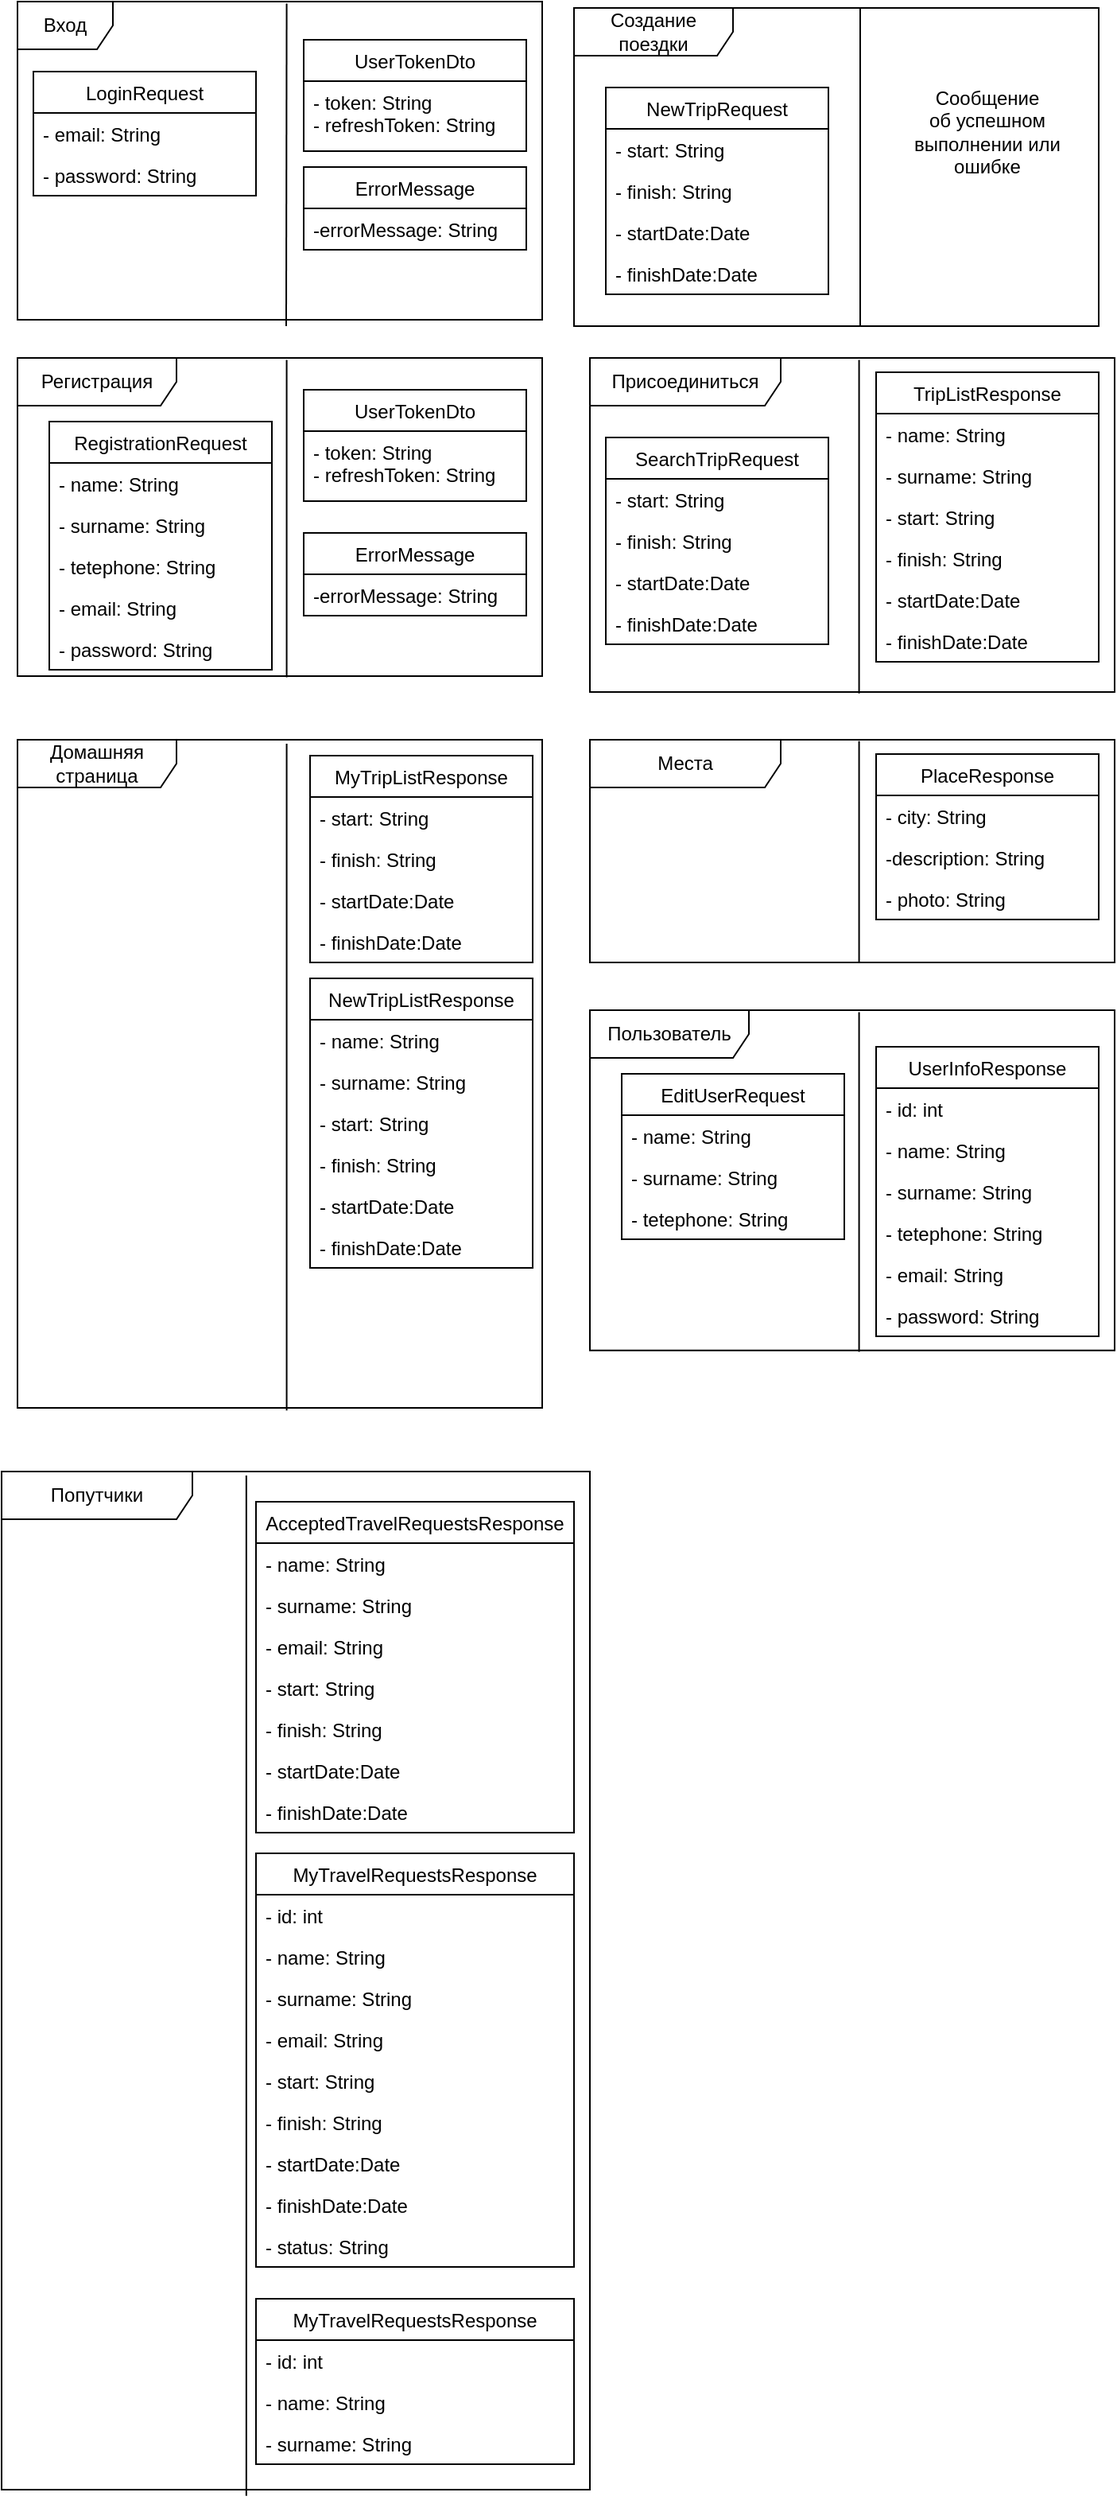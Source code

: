 <mxfile version="17.1.4" type="device"><diagram id="6_J4-B5-7CtFRITqSXn1" name="Page-1"><mxGraphModel dx="1753" dy="681" grid="1" gridSize="10" guides="1" tooltips="1" connect="1" arrows="1" fold="1" page="1" pageScale="1" pageWidth="827" pageHeight="1169" math="0" shadow="0"><root><mxCell id="0"/><mxCell id="1" parent="0"/><mxCell id="dPJnrkFF7aUdtKAdIH6B-30" value="Домашняя страница" style="shape=umlFrame;whiteSpace=wrap;html=1;width=100;height=30;" parent="1" vertex="1"><mxGeometry x="90" y="470" width="330" height="420" as="geometry"/></mxCell><mxCell id="dPJnrkFF7aUdtKAdIH6B-59" value="Присоединиться" style="shape=umlFrame;whiteSpace=wrap;html=1;width=120;height=30;" parent="1" vertex="1"><mxGeometry x="450" y="230" width="330" height="210" as="geometry"/></mxCell><mxCell id="dPJnrkFF7aUdtKAdIH6B-51" value="Создание поездки" style="shape=umlFrame;whiteSpace=wrap;html=1;width=100;height=30;" parent="1" vertex="1"><mxGeometry x="440" y="10" width="330" height="200" as="geometry"/></mxCell><mxCell id="dPJnrkFF7aUdtKAdIH6B-20" value="Регистрация" style="shape=umlFrame;whiteSpace=wrap;html=1;width=100;height=30;" parent="1" vertex="1"><mxGeometry x="90" y="230" width="330" height="200" as="geometry"/></mxCell><mxCell id="dPJnrkFF7aUdtKAdIH6B-11" value="Вход" style="shape=umlFrame;whiteSpace=wrap;html=1;" parent="1" vertex="1"><mxGeometry x="90" y="6" width="330" height="200" as="geometry"/></mxCell><mxCell id="dPJnrkFF7aUdtKAdIH6B-1" value="LoginRequest" style="swimlane;fontStyle=0;childLayout=stackLayout;horizontal=1;startSize=26;fillColor=none;horizontalStack=0;resizeParent=1;resizeParentMax=0;resizeLast=0;collapsible=1;marginBottom=0;" parent="1" vertex="1"><mxGeometry x="100" y="50" width="140" height="78" as="geometry"/></mxCell><mxCell id="dPJnrkFF7aUdtKAdIH6B-2" value="- email: String" style="text;strokeColor=none;fillColor=none;align=left;verticalAlign=top;spacingLeft=4;spacingRight=4;overflow=hidden;rotatable=0;points=[[0,0.5],[1,0.5]];portConstraint=eastwest;" parent="dPJnrkFF7aUdtKAdIH6B-1" vertex="1"><mxGeometry y="26" width="140" height="26" as="geometry"/></mxCell><mxCell id="dPJnrkFF7aUdtKAdIH6B-3" value="- password: String" style="text;strokeColor=none;fillColor=none;align=left;verticalAlign=top;spacingLeft=4;spacingRight=4;overflow=hidden;rotatable=0;points=[[0,0.5],[1,0.5]];portConstraint=eastwest;" parent="dPJnrkFF7aUdtKAdIH6B-1" vertex="1"><mxGeometry y="52" width="140" height="26" as="geometry"/></mxCell><mxCell id="dPJnrkFF7aUdtKAdIH6B-5" value="RegistrationRequest" style="swimlane;fontStyle=0;childLayout=stackLayout;horizontal=1;startSize=26;fillColor=none;horizontalStack=0;resizeParent=1;resizeParentMax=0;resizeLast=0;collapsible=1;marginBottom=0;" parent="1" vertex="1"><mxGeometry x="110" y="270" width="140" height="156" as="geometry"/></mxCell><mxCell id="dPJnrkFF7aUdtKAdIH6B-6" value="- name: String" style="text;strokeColor=none;fillColor=none;align=left;verticalAlign=top;spacingLeft=4;spacingRight=4;overflow=hidden;rotatable=0;points=[[0,0.5],[1,0.5]];portConstraint=eastwest;" parent="dPJnrkFF7aUdtKAdIH6B-5" vertex="1"><mxGeometry y="26" width="140" height="26" as="geometry"/></mxCell><mxCell id="dPJnrkFF7aUdtKAdIH6B-7" value="- surname: String" style="text;strokeColor=none;fillColor=none;align=left;verticalAlign=top;spacingLeft=4;spacingRight=4;overflow=hidden;rotatable=0;points=[[0,0.5],[1,0.5]];portConstraint=eastwest;" parent="dPJnrkFF7aUdtKAdIH6B-5" vertex="1"><mxGeometry y="52" width="140" height="26" as="geometry"/></mxCell><mxCell id="dPJnrkFF7aUdtKAdIH6B-8" value="- tetephone: String" style="text;strokeColor=none;fillColor=none;align=left;verticalAlign=top;spacingLeft=4;spacingRight=4;overflow=hidden;rotatable=0;points=[[0,0.5],[1,0.5]];portConstraint=eastwest;" parent="dPJnrkFF7aUdtKAdIH6B-5" vertex="1"><mxGeometry y="78" width="140" height="26" as="geometry"/></mxCell><mxCell id="dPJnrkFF7aUdtKAdIH6B-9" value="- email: String" style="text;strokeColor=none;fillColor=none;align=left;verticalAlign=top;spacingLeft=4;spacingRight=4;overflow=hidden;rotatable=0;points=[[0,0.5],[1,0.5]];portConstraint=eastwest;" parent="dPJnrkFF7aUdtKAdIH6B-5" vertex="1"><mxGeometry y="104" width="140" height="26" as="geometry"/></mxCell><mxCell id="dPJnrkFF7aUdtKAdIH6B-10" value="- password: String" style="text;strokeColor=none;fillColor=none;align=left;verticalAlign=top;spacingLeft=4;spacingRight=4;overflow=hidden;rotatable=0;points=[[0,0.5],[1,0.5]];portConstraint=eastwest;" parent="dPJnrkFF7aUdtKAdIH6B-5" vertex="1"><mxGeometry y="130" width="140" height="26" as="geometry"/></mxCell><mxCell id="dPJnrkFF7aUdtKAdIH6B-15" value="" style="endArrow=none;html=1;rounded=0;entryX=0.513;entryY=0.006;entryDx=0;entryDy=0;entryPerimeter=0;" parent="1" target="dPJnrkFF7aUdtKAdIH6B-11" edge="1"><mxGeometry width="50" height="50" relative="1" as="geometry"><mxPoint x="259" y="210" as="sourcePoint"/><mxPoint x="300" y="270" as="targetPoint"/></mxGeometry></mxCell><mxCell id="dPJnrkFF7aUdtKAdIH6B-21" value="" style="endArrow=none;html=1;rounded=0;entryX=0.513;entryY=0.006;entryDx=0;entryDy=0;entryPerimeter=0;exitX=0.513;exitY=1.004;exitDx=0;exitDy=0;exitPerimeter=0;" parent="1" source="dPJnrkFF7aUdtKAdIH6B-20" target="dPJnrkFF7aUdtKAdIH6B-20" edge="1"><mxGeometry width="50" height="50" relative="1" as="geometry"><mxPoint x="259" y="440" as="sourcePoint"/><mxPoint x="360" y="504" as="targetPoint"/></mxGeometry></mxCell><mxCell id="dPJnrkFF7aUdtKAdIH6B-24" value="MyTripListResponse" style="swimlane;fontStyle=0;childLayout=stackLayout;horizontal=1;startSize=26;fillColor=none;horizontalStack=0;resizeParent=1;resizeParentMax=0;resizeLast=0;collapsible=1;marginBottom=0;" parent="1" vertex="1"><mxGeometry x="274" y="480" width="140" height="130" as="geometry"/></mxCell><mxCell id="dPJnrkFF7aUdtKAdIH6B-25" value="- start: String" style="text;strokeColor=none;fillColor=none;align=left;verticalAlign=top;spacingLeft=4;spacingRight=4;overflow=hidden;rotatable=0;points=[[0,0.5],[1,0.5]];portConstraint=eastwest;" parent="dPJnrkFF7aUdtKAdIH6B-24" vertex="1"><mxGeometry y="26" width="140" height="26" as="geometry"/></mxCell><mxCell id="dPJnrkFF7aUdtKAdIH6B-26" value="- finish: String" style="text;strokeColor=none;fillColor=none;align=left;verticalAlign=top;spacingLeft=4;spacingRight=4;overflow=hidden;rotatable=0;points=[[0,0.5],[1,0.5]];portConstraint=eastwest;" parent="dPJnrkFF7aUdtKAdIH6B-24" vertex="1"><mxGeometry y="52" width="140" height="26" as="geometry"/></mxCell><mxCell id="dPJnrkFF7aUdtKAdIH6B-27" value="- startDate:Date" style="text;strokeColor=none;fillColor=none;align=left;verticalAlign=top;spacingLeft=4;spacingRight=4;overflow=hidden;rotatable=0;points=[[0,0.5],[1,0.5]];portConstraint=eastwest;" parent="dPJnrkFF7aUdtKAdIH6B-24" vertex="1"><mxGeometry y="78" width="140" height="26" as="geometry"/></mxCell><mxCell id="dPJnrkFF7aUdtKAdIH6B-28" value="- finishDate:Date" style="text;strokeColor=none;fillColor=none;align=left;verticalAlign=top;spacingLeft=4;spacingRight=4;overflow=hidden;rotatable=0;points=[[0,0.5],[1,0.5]];portConstraint=eastwest;" parent="dPJnrkFF7aUdtKAdIH6B-24" vertex="1"><mxGeometry y="104" width="140" height="26" as="geometry"/></mxCell><mxCell id="dPJnrkFF7aUdtKAdIH6B-31" value="" style="endArrow=none;html=1;rounded=0;entryX=0.513;entryY=0.006;entryDx=0;entryDy=0;entryPerimeter=0;exitX=0.513;exitY=1.004;exitDx=0;exitDy=0;exitPerimeter=0;" parent="1" source="dPJnrkFF7aUdtKAdIH6B-30" target="dPJnrkFF7aUdtKAdIH6B-30" edge="1"><mxGeometry width="50" height="50" relative="1" as="geometry"><mxPoint x="259" y="904" as="sourcePoint"/><mxPoint x="360" y="968" as="targetPoint"/></mxGeometry></mxCell><mxCell id="dPJnrkFF7aUdtKAdIH6B-33" value="NewTripRequest" style="swimlane;fontStyle=0;childLayout=stackLayout;horizontal=1;startSize=26;fillColor=none;horizontalStack=0;resizeParent=1;resizeParentMax=0;resizeLast=0;collapsible=1;marginBottom=0;" parent="1" vertex="1"><mxGeometry x="460" y="60" width="140" height="130" as="geometry"/></mxCell><mxCell id="dPJnrkFF7aUdtKAdIH6B-34" value="- start: String" style="text;strokeColor=none;fillColor=none;align=left;verticalAlign=top;spacingLeft=4;spacingRight=4;overflow=hidden;rotatable=0;points=[[0,0.5],[1,0.5]];portConstraint=eastwest;" parent="dPJnrkFF7aUdtKAdIH6B-33" vertex="1"><mxGeometry y="26" width="140" height="26" as="geometry"/></mxCell><mxCell id="dPJnrkFF7aUdtKAdIH6B-35" value="- finish: String" style="text;strokeColor=none;fillColor=none;align=left;verticalAlign=top;spacingLeft=4;spacingRight=4;overflow=hidden;rotatable=0;points=[[0,0.5],[1,0.5]];portConstraint=eastwest;" parent="dPJnrkFF7aUdtKAdIH6B-33" vertex="1"><mxGeometry y="52" width="140" height="26" as="geometry"/></mxCell><mxCell id="dPJnrkFF7aUdtKAdIH6B-36" value="- startDate:Date" style="text;strokeColor=none;fillColor=none;align=left;verticalAlign=top;spacingLeft=4;spacingRight=4;overflow=hidden;rotatable=0;points=[[0,0.5],[1,0.5]];portConstraint=eastwest;" parent="dPJnrkFF7aUdtKAdIH6B-33" vertex="1"><mxGeometry y="78" width="140" height="26" as="geometry"/></mxCell><mxCell id="dPJnrkFF7aUdtKAdIH6B-37" value="- finishDate:Date" style="text;strokeColor=none;fillColor=none;align=left;verticalAlign=top;spacingLeft=4;spacingRight=4;overflow=hidden;rotatable=0;points=[[0,0.5],[1,0.5]];portConstraint=eastwest;" parent="dPJnrkFF7aUdtKAdIH6B-33" vertex="1"><mxGeometry y="104" width="140" height="26" as="geometry"/></mxCell><mxCell id="dPJnrkFF7aUdtKAdIH6B-38" value="NewTripListResponse" style="swimlane;fontStyle=0;childLayout=stackLayout;horizontal=1;startSize=26;fillColor=none;horizontalStack=0;resizeParent=1;resizeParentMax=0;resizeLast=0;collapsible=1;marginBottom=0;" parent="1" vertex="1"><mxGeometry x="274" y="620" width="140" height="182" as="geometry"/></mxCell><mxCell id="dPJnrkFF7aUdtKAdIH6B-43" value="- name: String" style="text;strokeColor=none;fillColor=none;align=left;verticalAlign=top;spacingLeft=4;spacingRight=4;overflow=hidden;rotatable=0;points=[[0,0.5],[1,0.5]];portConstraint=eastwest;" parent="dPJnrkFF7aUdtKAdIH6B-38" vertex="1"><mxGeometry y="26" width="140" height="26" as="geometry"/></mxCell><mxCell id="dPJnrkFF7aUdtKAdIH6B-44" value="- surname: String" style="text;strokeColor=none;fillColor=none;align=left;verticalAlign=top;spacingLeft=4;spacingRight=4;overflow=hidden;rotatable=0;points=[[0,0.5],[1,0.5]];portConstraint=eastwest;" parent="dPJnrkFF7aUdtKAdIH6B-38" vertex="1"><mxGeometry y="52" width="140" height="26" as="geometry"/></mxCell><mxCell id="dPJnrkFF7aUdtKAdIH6B-39" value="- start: String" style="text;strokeColor=none;fillColor=none;align=left;verticalAlign=top;spacingLeft=4;spacingRight=4;overflow=hidden;rotatable=0;points=[[0,0.5],[1,0.5]];portConstraint=eastwest;" parent="dPJnrkFF7aUdtKAdIH6B-38" vertex="1"><mxGeometry y="78" width="140" height="26" as="geometry"/></mxCell><mxCell id="dPJnrkFF7aUdtKAdIH6B-40" value="- finish: String" style="text;strokeColor=none;fillColor=none;align=left;verticalAlign=top;spacingLeft=4;spacingRight=4;overflow=hidden;rotatable=0;points=[[0,0.5],[1,0.5]];portConstraint=eastwest;" parent="dPJnrkFF7aUdtKAdIH6B-38" vertex="1"><mxGeometry y="104" width="140" height="26" as="geometry"/></mxCell><mxCell id="dPJnrkFF7aUdtKAdIH6B-41" value="- startDate:Date" style="text;strokeColor=none;fillColor=none;align=left;verticalAlign=top;spacingLeft=4;spacingRight=4;overflow=hidden;rotatable=0;points=[[0,0.5],[1,0.5]];portConstraint=eastwest;" parent="dPJnrkFF7aUdtKAdIH6B-38" vertex="1"><mxGeometry y="130" width="140" height="26" as="geometry"/></mxCell><mxCell id="dPJnrkFF7aUdtKAdIH6B-42" value="- finishDate:Date" style="text;strokeColor=none;fillColor=none;align=left;verticalAlign=top;spacingLeft=4;spacingRight=4;overflow=hidden;rotatable=0;points=[[0,0.5],[1,0.5]];portConstraint=eastwest;" parent="dPJnrkFF7aUdtKAdIH6B-38" vertex="1"><mxGeometry y="156" width="140" height="26" as="geometry"/></mxCell><mxCell id="dPJnrkFF7aUdtKAdIH6B-52" value="" style="endArrow=none;html=1;rounded=0;entryX=0.513;entryY=0.006;entryDx=0;entryDy=0;entryPerimeter=0;exitX=0.513;exitY=1.004;exitDx=0;exitDy=0;exitPerimeter=0;" parent="1" edge="1"><mxGeometry width="50" height="50" relative="1" as="geometry"><mxPoint x="620" y="210.0" as="sourcePoint"/><mxPoint x="620" y="10.4" as="targetPoint"/></mxGeometry></mxCell><mxCell id="dPJnrkFF7aUdtKAdIH6B-53" value="Сообщение&lt;br&gt;об успешном выполнении или ошибке" style="text;html=1;strokeColor=none;fillColor=none;align=center;verticalAlign=middle;whiteSpace=wrap;rounded=0;" parent="1" vertex="1"><mxGeometry x="640" y="48" width="120" height="80" as="geometry"/></mxCell><mxCell id="dPJnrkFF7aUdtKAdIH6B-54" value="SearchTripRequest" style="swimlane;fontStyle=0;childLayout=stackLayout;horizontal=1;startSize=26;fillColor=none;horizontalStack=0;resizeParent=1;resizeParentMax=0;resizeLast=0;collapsible=1;marginBottom=0;" parent="1" vertex="1"><mxGeometry x="460" y="280" width="140" height="130" as="geometry"/></mxCell><mxCell id="dPJnrkFF7aUdtKAdIH6B-55" value="- start: String" style="text;strokeColor=none;fillColor=none;align=left;verticalAlign=top;spacingLeft=4;spacingRight=4;overflow=hidden;rotatable=0;points=[[0,0.5],[1,0.5]];portConstraint=eastwest;" parent="dPJnrkFF7aUdtKAdIH6B-54" vertex="1"><mxGeometry y="26" width="140" height="26" as="geometry"/></mxCell><mxCell id="dPJnrkFF7aUdtKAdIH6B-56" value="- finish: String" style="text;strokeColor=none;fillColor=none;align=left;verticalAlign=top;spacingLeft=4;spacingRight=4;overflow=hidden;rotatable=0;points=[[0,0.5],[1,0.5]];portConstraint=eastwest;" parent="dPJnrkFF7aUdtKAdIH6B-54" vertex="1"><mxGeometry y="52" width="140" height="26" as="geometry"/></mxCell><mxCell id="dPJnrkFF7aUdtKAdIH6B-57" value="- startDate:Date" style="text;strokeColor=none;fillColor=none;align=left;verticalAlign=top;spacingLeft=4;spacingRight=4;overflow=hidden;rotatable=0;points=[[0,0.5],[1,0.5]];portConstraint=eastwest;" parent="dPJnrkFF7aUdtKAdIH6B-54" vertex="1"><mxGeometry y="78" width="140" height="26" as="geometry"/></mxCell><mxCell id="dPJnrkFF7aUdtKAdIH6B-58" value="- finishDate:Date" style="text;strokeColor=none;fillColor=none;align=left;verticalAlign=top;spacingLeft=4;spacingRight=4;overflow=hidden;rotatable=0;points=[[0,0.5],[1,0.5]];portConstraint=eastwest;" parent="dPJnrkFF7aUdtKAdIH6B-54" vertex="1"><mxGeometry y="104" width="140" height="26" as="geometry"/></mxCell><mxCell id="dPJnrkFF7aUdtKAdIH6B-60" value="" style="endArrow=none;html=1;rounded=0;entryX=0.513;entryY=0.006;entryDx=0;entryDy=0;entryPerimeter=0;exitX=0.513;exitY=1.004;exitDx=0;exitDy=0;exitPerimeter=0;" parent="1" source="dPJnrkFF7aUdtKAdIH6B-59" target="dPJnrkFF7aUdtKAdIH6B-59" edge="1"><mxGeometry width="50" height="50" relative="1" as="geometry"><mxPoint x="609" y="674" as="sourcePoint"/><mxPoint x="710" y="738" as="targetPoint"/></mxGeometry></mxCell><mxCell id="dPJnrkFF7aUdtKAdIH6B-61" value="TripListResponse" style="swimlane;fontStyle=0;childLayout=stackLayout;horizontal=1;startSize=26;fillColor=none;horizontalStack=0;resizeParent=1;resizeParentMax=0;resizeLast=0;collapsible=1;marginBottom=0;" parent="1" vertex="1"><mxGeometry x="630" y="239" width="140" height="182" as="geometry"/></mxCell><mxCell id="dPJnrkFF7aUdtKAdIH6B-62" value="- name: String" style="text;strokeColor=none;fillColor=none;align=left;verticalAlign=top;spacingLeft=4;spacingRight=4;overflow=hidden;rotatable=0;points=[[0,0.5],[1,0.5]];portConstraint=eastwest;" parent="dPJnrkFF7aUdtKAdIH6B-61" vertex="1"><mxGeometry y="26" width="140" height="26" as="geometry"/></mxCell><mxCell id="dPJnrkFF7aUdtKAdIH6B-63" value="- surname: String" style="text;strokeColor=none;fillColor=none;align=left;verticalAlign=top;spacingLeft=4;spacingRight=4;overflow=hidden;rotatable=0;points=[[0,0.5],[1,0.5]];portConstraint=eastwest;" parent="dPJnrkFF7aUdtKAdIH6B-61" vertex="1"><mxGeometry y="52" width="140" height="26" as="geometry"/></mxCell><mxCell id="dPJnrkFF7aUdtKAdIH6B-64" value="- start: String" style="text;strokeColor=none;fillColor=none;align=left;verticalAlign=top;spacingLeft=4;spacingRight=4;overflow=hidden;rotatable=0;points=[[0,0.5],[1,0.5]];portConstraint=eastwest;" parent="dPJnrkFF7aUdtKAdIH6B-61" vertex="1"><mxGeometry y="78" width="140" height="26" as="geometry"/></mxCell><mxCell id="dPJnrkFF7aUdtKAdIH6B-65" value="- finish: String" style="text;strokeColor=none;fillColor=none;align=left;verticalAlign=top;spacingLeft=4;spacingRight=4;overflow=hidden;rotatable=0;points=[[0,0.5],[1,0.5]];portConstraint=eastwest;" parent="dPJnrkFF7aUdtKAdIH6B-61" vertex="1"><mxGeometry y="104" width="140" height="26" as="geometry"/></mxCell><mxCell id="dPJnrkFF7aUdtKAdIH6B-66" value="- startDate:Date" style="text;strokeColor=none;fillColor=none;align=left;verticalAlign=top;spacingLeft=4;spacingRight=4;overflow=hidden;rotatable=0;points=[[0,0.5],[1,0.5]];portConstraint=eastwest;" parent="dPJnrkFF7aUdtKAdIH6B-61" vertex="1"><mxGeometry y="130" width="140" height="26" as="geometry"/></mxCell><mxCell id="dPJnrkFF7aUdtKAdIH6B-67" value="- finishDate:Date" style="text;strokeColor=none;fillColor=none;align=left;verticalAlign=top;spacingLeft=4;spacingRight=4;overflow=hidden;rotatable=0;points=[[0,0.5],[1,0.5]];portConstraint=eastwest;" parent="dPJnrkFF7aUdtKAdIH6B-61" vertex="1"><mxGeometry y="156" width="140" height="26" as="geometry"/></mxCell><mxCell id="slfZcc6j-8D3YFRen-As-1" value="UserTokenDto" style="swimlane;fontStyle=0;childLayout=stackLayout;horizontal=1;startSize=26;fillColor=none;horizontalStack=0;resizeParent=1;resizeParentMax=0;resizeLast=0;collapsible=1;marginBottom=0;" parent="1" vertex="1"><mxGeometry x="270" y="30" width="140" height="70" as="geometry"/></mxCell><mxCell id="slfZcc6j-8D3YFRen-As-2" value="- token: String&#10;- refreshToken: String" style="text;strokeColor=none;fillColor=none;align=left;verticalAlign=top;spacingLeft=4;spacingRight=4;overflow=hidden;rotatable=0;points=[[0,0.5],[1,0.5]];portConstraint=eastwest;" parent="slfZcc6j-8D3YFRen-As-1" vertex="1"><mxGeometry y="26" width="140" height="44" as="geometry"/></mxCell><mxCell id="slfZcc6j-8D3YFRen-As-4" value="ErrorMessage" style="swimlane;fontStyle=0;childLayout=stackLayout;horizontal=1;startSize=26;fillColor=none;horizontalStack=0;resizeParent=1;resizeParentMax=0;resizeLast=0;collapsible=1;marginBottom=0;" parent="1" vertex="1"><mxGeometry x="270" y="110" width="140" height="52" as="geometry"/></mxCell><mxCell id="slfZcc6j-8D3YFRen-As-5" value="-errorMessage: String" style="text;strokeColor=none;fillColor=none;align=left;verticalAlign=top;spacingLeft=4;spacingRight=4;overflow=hidden;rotatable=0;points=[[0,0.5],[1,0.5]];portConstraint=eastwest;" parent="slfZcc6j-8D3YFRen-As-4" vertex="1"><mxGeometry y="26" width="140" height="26" as="geometry"/></mxCell><mxCell id="slfZcc6j-8D3YFRen-As-8" value="ErrorMessage" style="swimlane;fontStyle=0;childLayout=stackLayout;horizontal=1;startSize=26;fillColor=none;horizontalStack=0;resizeParent=1;resizeParentMax=0;resizeLast=0;collapsible=1;marginBottom=0;" parent="1" vertex="1"><mxGeometry x="270" y="340" width="140" height="52" as="geometry"/></mxCell><mxCell id="slfZcc6j-8D3YFRen-As-9" value="-errorMessage: String" style="text;strokeColor=none;fillColor=none;align=left;verticalAlign=top;spacingLeft=4;spacingRight=4;overflow=hidden;rotatable=0;points=[[0,0.5],[1,0.5]];portConstraint=eastwest;" parent="slfZcc6j-8D3YFRen-As-8" vertex="1"><mxGeometry y="26" width="140" height="26" as="geometry"/></mxCell><mxCell id="G39CTeCLB9kwm04c5qG8-1" value="UserTokenDto" style="swimlane;fontStyle=0;childLayout=stackLayout;horizontal=1;startSize=26;fillColor=none;horizontalStack=0;resizeParent=1;resizeParentMax=0;resizeLast=0;collapsible=1;marginBottom=0;" vertex="1" parent="1"><mxGeometry x="270" y="250" width="140" height="70" as="geometry"/></mxCell><mxCell id="G39CTeCLB9kwm04c5qG8-2" value="- token: String&#10;- refreshToken: String" style="text;strokeColor=none;fillColor=none;align=left;verticalAlign=top;spacingLeft=4;spacingRight=4;overflow=hidden;rotatable=0;points=[[0,0.5],[1,0.5]];portConstraint=eastwest;" vertex="1" parent="G39CTeCLB9kwm04c5qG8-1"><mxGeometry y="26" width="140" height="44" as="geometry"/></mxCell><mxCell id="G39CTeCLB9kwm04c5qG8-3" value="Места" style="shape=umlFrame;whiteSpace=wrap;html=1;width=120;height=30;" vertex="1" parent="1"><mxGeometry x="450" y="470" width="330" height="140" as="geometry"/></mxCell><mxCell id="G39CTeCLB9kwm04c5qG8-9" value="" style="endArrow=none;html=1;rounded=0;entryX=0.513;entryY=0.006;entryDx=0;entryDy=0;entryPerimeter=0;exitX=0.513;exitY=1.004;exitDx=0;exitDy=0;exitPerimeter=0;" edge="1" source="G39CTeCLB9kwm04c5qG8-3" target="G39CTeCLB9kwm04c5qG8-3" parent="1"><mxGeometry width="50" height="50" relative="1" as="geometry"><mxPoint x="609" y="914" as="sourcePoint"/><mxPoint x="710" y="978" as="targetPoint"/></mxGeometry></mxCell><mxCell id="G39CTeCLB9kwm04c5qG8-10" value="PlaceResponse" style="swimlane;fontStyle=0;childLayout=stackLayout;horizontal=1;startSize=26;fillColor=none;horizontalStack=0;resizeParent=1;resizeParentMax=0;resizeLast=0;collapsible=1;marginBottom=0;" vertex="1" parent="1"><mxGeometry x="630" y="479" width="140" height="104" as="geometry"/></mxCell><mxCell id="G39CTeCLB9kwm04c5qG8-11" value="- city: String" style="text;strokeColor=none;fillColor=none;align=left;verticalAlign=top;spacingLeft=4;spacingRight=4;overflow=hidden;rotatable=0;points=[[0,0.5],[1,0.5]];portConstraint=eastwest;" vertex="1" parent="G39CTeCLB9kwm04c5qG8-10"><mxGeometry y="26" width="140" height="26" as="geometry"/></mxCell><mxCell id="G39CTeCLB9kwm04c5qG8-12" value="-description: String" style="text;strokeColor=none;fillColor=none;align=left;verticalAlign=top;spacingLeft=4;spacingRight=4;overflow=hidden;rotatable=0;points=[[0,0.5],[1,0.5]];portConstraint=eastwest;" vertex="1" parent="G39CTeCLB9kwm04c5qG8-10"><mxGeometry y="52" width="140" height="26" as="geometry"/></mxCell><mxCell id="G39CTeCLB9kwm04c5qG8-13" value="- photo: String" style="text;strokeColor=none;fillColor=none;align=left;verticalAlign=top;spacingLeft=4;spacingRight=4;overflow=hidden;rotatable=0;points=[[0,0.5],[1,0.5]];portConstraint=eastwest;" vertex="1" parent="G39CTeCLB9kwm04c5qG8-10"><mxGeometry y="78" width="140" height="26" as="geometry"/></mxCell><mxCell id="G39CTeCLB9kwm04c5qG8-17" value="Попутчики" style="shape=umlFrame;whiteSpace=wrap;html=1;width=120;height=30;" vertex="1" parent="1"><mxGeometry x="80" y="930" width="370" height="640" as="geometry"/></mxCell><mxCell id="G39CTeCLB9kwm04c5qG8-23" value="" style="endArrow=none;html=1;rounded=0;entryX=0.416;entryY=0.004;entryDx=0;entryDy=0;entryPerimeter=0;exitX=0.416;exitY=1.006;exitDx=0;exitDy=0;exitPerimeter=0;" edge="1" parent="1" source="G39CTeCLB9kwm04c5qG8-17" target="G39CTeCLB9kwm04c5qG8-17"><mxGeometry width="50" height="50" relative="1" as="geometry"><mxPoint x="239" y="1384" as="sourcePoint"/><mxPoint x="340" y="1448" as="targetPoint"/><Array as="points"/></mxGeometry></mxCell><mxCell id="G39CTeCLB9kwm04c5qG8-24" value="AcceptedTravelRequestsResponse" style="swimlane;fontStyle=0;childLayout=stackLayout;horizontal=1;startSize=26;fillColor=none;horizontalStack=0;resizeParent=1;resizeParentMax=0;resizeLast=0;collapsible=1;marginBottom=0;" vertex="1" parent="1"><mxGeometry x="240" y="949" width="200" height="208" as="geometry"/></mxCell><mxCell id="G39CTeCLB9kwm04c5qG8-25" value="- name: String" style="text;strokeColor=none;fillColor=none;align=left;verticalAlign=top;spacingLeft=4;spacingRight=4;overflow=hidden;rotatable=0;points=[[0,0.5],[1,0.5]];portConstraint=eastwest;" vertex="1" parent="G39CTeCLB9kwm04c5qG8-24"><mxGeometry y="26" width="200" height="26" as="geometry"/></mxCell><mxCell id="G39CTeCLB9kwm04c5qG8-26" value="- surname: String" style="text;strokeColor=none;fillColor=none;align=left;verticalAlign=top;spacingLeft=4;spacingRight=4;overflow=hidden;rotatable=0;points=[[0,0.5],[1,0.5]];portConstraint=eastwest;" vertex="1" parent="G39CTeCLB9kwm04c5qG8-24"><mxGeometry y="52" width="200" height="26" as="geometry"/></mxCell><mxCell id="G39CTeCLB9kwm04c5qG8-32" value="- email: String" style="text;strokeColor=none;fillColor=none;align=left;verticalAlign=top;spacingLeft=4;spacingRight=4;overflow=hidden;rotatable=0;points=[[0,0.5],[1,0.5]];portConstraint=eastwest;" vertex="1" parent="G39CTeCLB9kwm04c5qG8-24"><mxGeometry y="78" width="200" height="26" as="geometry"/></mxCell><mxCell id="G39CTeCLB9kwm04c5qG8-27" value="- start: String" style="text;strokeColor=none;fillColor=none;align=left;verticalAlign=top;spacingLeft=4;spacingRight=4;overflow=hidden;rotatable=0;points=[[0,0.5],[1,0.5]];portConstraint=eastwest;" vertex="1" parent="G39CTeCLB9kwm04c5qG8-24"><mxGeometry y="104" width="200" height="26" as="geometry"/></mxCell><mxCell id="G39CTeCLB9kwm04c5qG8-28" value="- finish: String" style="text;strokeColor=none;fillColor=none;align=left;verticalAlign=top;spacingLeft=4;spacingRight=4;overflow=hidden;rotatable=0;points=[[0,0.5],[1,0.5]];portConstraint=eastwest;" vertex="1" parent="G39CTeCLB9kwm04c5qG8-24"><mxGeometry y="130" width="200" height="26" as="geometry"/></mxCell><mxCell id="G39CTeCLB9kwm04c5qG8-29" value="- startDate:Date" style="text;strokeColor=none;fillColor=none;align=left;verticalAlign=top;spacingLeft=4;spacingRight=4;overflow=hidden;rotatable=0;points=[[0,0.5],[1,0.5]];portConstraint=eastwest;" vertex="1" parent="G39CTeCLB9kwm04c5qG8-24"><mxGeometry y="156" width="200" height="26" as="geometry"/></mxCell><mxCell id="G39CTeCLB9kwm04c5qG8-30" value="- finishDate:Date" style="text;strokeColor=none;fillColor=none;align=left;verticalAlign=top;spacingLeft=4;spacingRight=4;overflow=hidden;rotatable=0;points=[[0,0.5],[1,0.5]];portConstraint=eastwest;" vertex="1" parent="G39CTeCLB9kwm04c5qG8-24"><mxGeometry y="182" width="200" height="26" as="geometry"/></mxCell><mxCell id="G39CTeCLB9kwm04c5qG8-33" value="MyTravelRequestsResponse" style="swimlane;fontStyle=0;childLayout=stackLayout;horizontal=1;startSize=26;fillColor=none;horizontalStack=0;resizeParent=1;resizeParentMax=0;resizeLast=0;collapsible=1;marginBottom=0;" vertex="1" parent="1"><mxGeometry x="240" y="1170" width="200" height="260" as="geometry"/></mxCell><mxCell id="G39CTeCLB9kwm04c5qG8-34" value="- id: int" style="text;strokeColor=none;fillColor=none;align=left;verticalAlign=top;spacingLeft=4;spacingRight=4;overflow=hidden;rotatable=0;points=[[0,0.5],[1,0.5]];portConstraint=eastwest;" vertex="1" parent="G39CTeCLB9kwm04c5qG8-33"><mxGeometry y="26" width="200" height="26" as="geometry"/></mxCell><mxCell id="G39CTeCLB9kwm04c5qG8-41" value="- name: String" style="text;strokeColor=none;fillColor=none;align=left;verticalAlign=top;spacingLeft=4;spacingRight=4;overflow=hidden;rotatable=0;points=[[0,0.5],[1,0.5]];portConstraint=eastwest;" vertex="1" parent="G39CTeCLB9kwm04c5qG8-33"><mxGeometry y="52" width="200" height="26" as="geometry"/></mxCell><mxCell id="G39CTeCLB9kwm04c5qG8-35" value="- surname: String" style="text;strokeColor=none;fillColor=none;align=left;verticalAlign=top;spacingLeft=4;spacingRight=4;overflow=hidden;rotatable=0;points=[[0,0.5],[1,0.5]];portConstraint=eastwest;" vertex="1" parent="G39CTeCLB9kwm04c5qG8-33"><mxGeometry y="78" width="200" height="26" as="geometry"/></mxCell><mxCell id="G39CTeCLB9kwm04c5qG8-36" value="- email: String" style="text;strokeColor=none;fillColor=none;align=left;verticalAlign=top;spacingLeft=4;spacingRight=4;overflow=hidden;rotatable=0;points=[[0,0.5],[1,0.5]];portConstraint=eastwest;" vertex="1" parent="G39CTeCLB9kwm04c5qG8-33"><mxGeometry y="104" width="200" height="26" as="geometry"/></mxCell><mxCell id="G39CTeCLB9kwm04c5qG8-37" value="- start: String" style="text;strokeColor=none;fillColor=none;align=left;verticalAlign=top;spacingLeft=4;spacingRight=4;overflow=hidden;rotatable=0;points=[[0,0.5],[1,0.5]];portConstraint=eastwest;" vertex="1" parent="G39CTeCLB9kwm04c5qG8-33"><mxGeometry y="130" width="200" height="26" as="geometry"/></mxCell><mxCell id="G39CTeCLB9kwm04c5qG8-38" value="- finish: String" style="text;strokeColor=none;fillColor=none;align=left;verticalAlign=top;spacingLeft=4;spacingRight=4;overflow=hidden;rotatable=0;points=[[0,0.5],[1,0.5]];portConstraint=eastwest;" vertex="1" parent="G39CTeCLB9kwm04c5qG8-33"><mxGeometry y="156" width="200" height="26" as="geometry"/></mxCell><mxCell id="G39CTeCLB9kwm04c5qG8-39" value="- startDate:Date" style="text;strokeColor=none;fillColor=none;align=left;verticalAlign=top;spacingLeft=4;spacingRight=4;overflow=hidden;rotatable=0;points=[[0,0.5],[1,0.5]];portConstraint=eastwest;" vertex="1" parent="G39CTeCLB9kwm04c5qG8-33"><mxGeometry y="182" width="200" height="26" as="geometry"/></mxCell><mxCell id="G39CTeCLB9kwm04c5qG8-40" value="- finishDate:Date" style="text;strokeColor=none;fillColor=none;align=left;verticalAlign=top;spacingLeft=4;spacingRight=4;overflow=hidden;rotatable=0;points=[[0,0.5],[1,0.5]];portConstraint=eastwest;" vertex="1" parent="G39CTeCLB9kwm04c5qG8-33"><mxGeometry y="208" width="200" height="26" as="geometry"/></mxCell><mxCell id="G39CTeCLB9kwm04c5qG8-42" value="- status: String" style="text;strokeColor=none;fillColor=none;align=left;verticalAlign=top;spacingLeft=4;spacingRight=4;overflow=hidden;rotatable=0;points=[[0,0.5],[1,0.5]];portConstraint=eastwest;" vertex="1" parent="G39CTeCLB9kwm04c5qG8-33"><mxGeometry y="234" width="200" height="26" as="geometry"/></mxCell><mxCell id="G39CTeCLB9kwm04c5qG8-43" value="MyTravelRequestsResponse" style="swimlane;fontStyle=0;childLayout=stackLayout;horizontal=1;startSize=26;fillColor=none;horizontalStack=0;resizeParent=1;resizeParentMax=0;resizeLast=0;collapsible=1;marginBottom=0;" vertex="1" parent="1"><mxGeometry x="240" y="1450" width="200" height="104" as="geometry"/></mxCell><mxCell id="G39CTeCLB9kwm04c5qG8-44" value="- id: int" style="text;strokeColor=none;fillColor=none;align=left;verticalAlign=top;spacingLeft=4;spacingRight=4;overflow=hidden;rotatable=0;points=[[0,0.5],[1,0.5]];portConstraint=eastwest;" vertex="1" parent="G39CTeCLB9kwm04c5qG8-43"><mxGeometry y="26" width="200" height="26" as="geometry"/></mxCell><mxCell id="G39CTeCLB9kwm04c5qG8-45" value="- name: String" style="text;strokeColor=none;fillColor=none;align=left;verticalAlign=top;spacingLeft=4;spacingRight=4;overflow=hidden;rotatable=0;points=[[0,0.5],[1,0.5]];portConstraint=eastwest;" vertex="1" parent="G39CTeCLB9kwm04c5qG8-43"><mxGeometry y="52" width="200" height="26" as="geometry"/></mxCell><mxCell id="G39CTeCLB9kwm04c5qG8-46" value="- surname: String" style="text;strokeColor=none;fillColor=none;align=left;verticalAlign=top;spacingLeft=4;spacingRight=4;overflow=hidden;rotatable=0;points=[[0,0.5],[1,0.5]];portConstraint=eastwest;" vertex="1" parent="G39CTeCLB9kwm04c5qG8-43"><mxGeometry y="78" width="200" height="26" as="geometry"/></mxCell><mxCell id="G39CTeCLB9kwm04c5qG8-53" value="Пользователь" style="shape=umlFrame;whiteSpace=wrap;html=1;width=100;height=30;" vertex="1" parent="1"><mxGeometry x="450" y="640" width="330" height="213.93" as="geometry"/></mxCell><mxCell id="G39CTeCLB9kwm04c5qG8-54" value="EditUserRequest" style="swimlane;fontStyle=0;childLayout=stackLayout;horizontal=1;startSize=26;fillColor=none;horizontalStack=0;resizeParent=1;resizeParentMax=0;resizeLast=0;collapsible=1;marginBottom=0;" vertex="1" parent="1"><mxGeometry x="470" y="680.0" width="140" height="104" as="geometry"/></mxCell><mxCell id="G39CTeCLB9kwm04c5qG8-55" value="- name: String" style="text;strokeColor=none;fillColor=none;align=left;verticalAlign=top;spacingLeft=4;spacingRight=4;overflow=hidden;rotatable=0;points=[[0,0.5],[1,0.5]];portConstraint=eastwest;" vertex="1" parent="G39CTeCLB9kwm04c5qG8-54"><mxGeometry y="26" width="140" height="26" as="geometry"/></mxCell><mxCell id="G39CTeCLB9kwm04c5qG8-56" value="- surname: String" style="text;strokeColor=none;fillColor=none;align=left;verticalAlign=top;spacingLeft=4;spacingRight=4;overflow=hidden;rotatable=0;points=[[0,0.5],[1,0.5]];portConstraint=eastwest;" vertex="1" parent="G39CTeCLB9kwm04c5qG8-54"><mxGeometry y="52" width="140" height="26" as="geometry"/></mxCell><mxCell id="G39CTeCLB9kwm04c5qG8-57" value="- tetephone: String" style="text;strokeColor=none;fillColor=none;align=left;verticalAlign=top;spacingLeft=4;spacingRight=4;overflow=hidden;rotatable=0;points=[[0,0.5],[1,0.5]];portConstraint=eastwest;" vertex="1" parent="G39CTeCLB9kwm04c5qG8-54"><mxGeometry y="78" width="140" height="26" as="geometry"/></mxCell><mxCell id="G39CTeCLB9kwm04c5qG8-60" value="" style="endArrow=none;html=1;rounded=0;entryX=0.513;entryY=0.006;entryDx=0;entryDy=0;entryPerimeter=0;exitX=0.513;exitY=1.004;exitDx=0;exitDy=0;exitPerimeter=0;" edge="1" parent="1" source="G39CTeCLB9kwm04c5qG8-53" target="G39CTeCLB9kwm04c5qG8-53"><mxGeometry width="50" height="50" relative="1" as="geometry"><mxPoint x="619" y="850.0" as="sourcePoint"/><mxPoint x="720" y="914.0" as="targetPoint"/></mxGeometry></mxCell><mxCell id="G39CTeCLB9kwm04c5qG8-65" value="UserInfoResponse" style="swimlane;fontStyle=0;childLayout=stackLayout;horizontal=1;startSize=26;fillColor=none;horizontalStack=0;resizeParent=1;resizeParentMax=0;resizeLast=0;collapsible=1;marginBottom=0;" vertex="1" parent="1"><mxGeometry x="630" y="663.0" width="140" height="182" as="geometry"/></mxCell><mxCell id="G39CTeCLB9kwm04c5qG8-71" value="- id: int" style="text;strokeColor=none;fillColor=none;align=left;verticalAlign=top;spacingLeft=4;spacingRight=4;overflow=hidden;rotatable=0;points=[[0,0.5],[1,0.5]];portConstraint=eastwest;" vertex="1" parent="G39CTeCLB9kwm04c5qG8-65"><mxGeometry y="26" width="140" height="26" as="geometry"/></mxCell><mxCell id="G39CTeCLB9kwm04c5qG8-66" value="- name: String" style="text;strokeColor=none;fillColor=none;align=left;verticalAlign=top;spacingLeft=4;spacingRight=4;overflow=hidden;rotatable=0;points=[[0,0.5],[1,0.5]];portConstraint=eastwest;" vertex="1" parent="G39CTeCLB9kwm04c5qG8-65"><mxGeometry y="52" width="140" height="26" as="geometry"/></mxCell><mxCell id="G39CTeCLB9kwm04c5qG8-67" value="- surname: String" style="text;strokeColor=none;fillColor=none;align=left;verticalAlign=top;spacingLeft=4;spacingRight=4;overflow=hidden;rotatable=0;points=[[0,0.5],[1,0.5]];portConstraint=eastwest;" vertex="1" parent="G39CTeCLB9kwm04c5qG8-65"><mxGeometry y="78" width="140" height="26" as="geometry"/></mxCell><mxCell id="G39CTeCLB9kwm04c5qG8-68" value="- tetephone: String" style="text;strokeColor=none;fillColor=none;align=left;verticalAlign=top;spacingLeft=4;spacingRight=4;overflow=hidden;rotatable=0;points=[[0,0.5],[1,0.5]];portConstraint=eastwest;" vertex="1" parent="G39CTeCLB9kwm04c5qG8-65"><mxGeometry y="104" width="140" height="26" as="geometry"/></mxCell><mxCell id="G39CTeCLB9kwm04c5qG8-69" value="- email: String" style="text;strokeColor=none;fillColor=none;align=left;verticalAlign=top;spacingLeft=4;spacingRight=4;overflow=hidden;rotatable=0;points=[[0,0.5],[1,0.5]];portConstraint=eastwest;" vertex="1" parent="G39CTeCLB9kwm04c5qG8-65"><mxGeometry y="130" width="140" height="26" as="geometry"/></mxCell><mxCell id="G39CTeCLB9kwm04c5qG8-70" value="- password: String" style="text;strokeColor=none;fillColor=none;align=left;verticalAlign=top;spacingLeft=4;spacingRight=4;overflow=hidden;rotatable=0;points=[[0,0.5],[1,0.5]];portConstraint=eastwest;" vertex="1" parent="G39CTeCLB9kwm04c5qG8-65"><mxGeometry y="156" width="140" height="26" as="geometry"/></mxCell></root></mxGraphModel></diagram></mxfile>